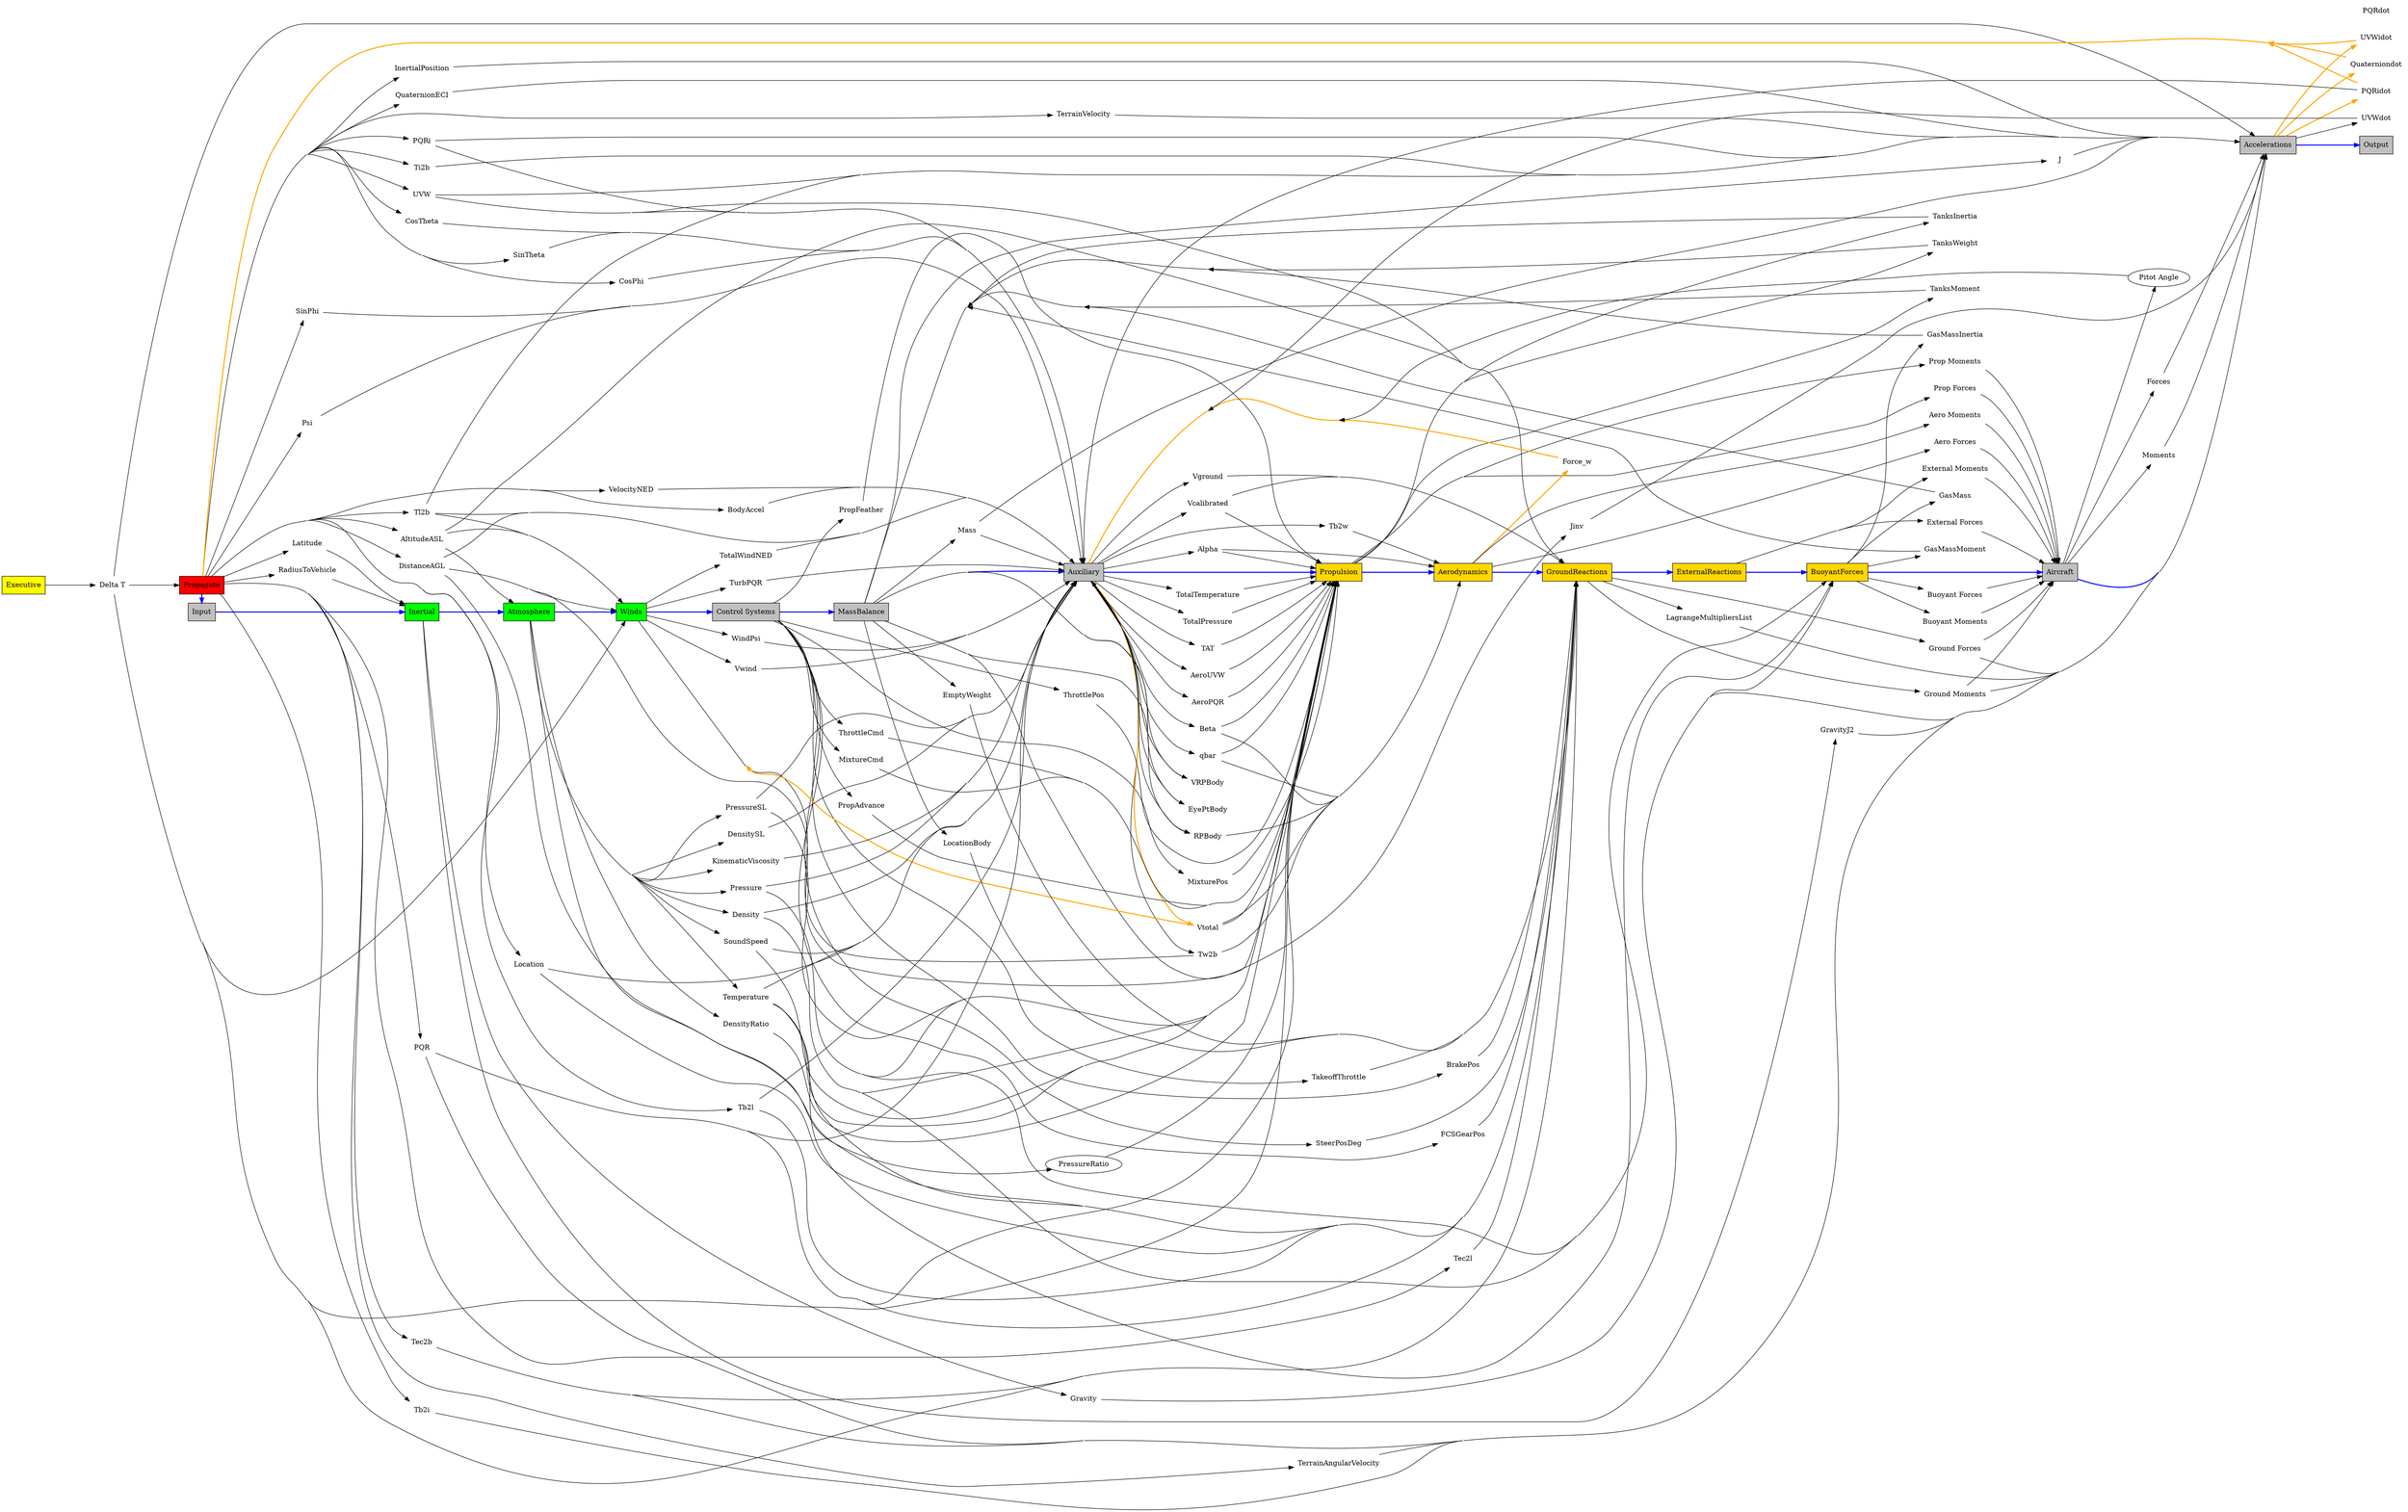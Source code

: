 /* Main loop model I/O */

digraph G {
  rankdir = LR;
  ranksep=1.4;
  // size = "17, 11";
  concentrate=true;

  {
    node [shape = box, fillcolor=grey, style=filled, group=model];
    Propagate [fillcolor=red];
    Input;
    Inertial [fillcolor=green];
    Atmosphere [fillcolor=green];
    Winds [fillcolor=green];
    "Control Systems"; 
    Propulsion [fillcolor=gold];
    MassBalance;
    Aerodynamics [fillcolor=gold]; 
    GroundReactions [fillcolor=gold];
    ExternalReactions [fillcolor=gold];
    BuoyantForces [fillcolor=gold];
    Aircraft;
    Accelerations;
    Auxiliary;
    Output;
  };

  Executive  [shape = box, fillcolor=yellow, style=filled];
  
  /* Order of execution of main loop models */
  {
  node [shape = box, fillcolor=grey, style=filled, group=model];
  Propagate ->
  Input ->  
  Inertial ->
  Atmosphere ->
  Winds ->
  "Control Systems" ->
  MassBalance ->
  Auxiliary ->
  Propulsion ->
  Aerodynamics ->
  GroundReactions ->
  ExternalReactions ->
  BuoyantForces ->
  Aircraft ->
  Accelerations->
  Output [color=blue, style=bold];
  }
  /*
  subgraph cluster0 {
    label="Environment Models";
    Atmosphere;
    Winds;
    Inertial;
  };
  
  subgraph cluster1 {
    label="Force Models";
    Propulsion; Aerodynamics; GroundReactions; ExternalReactions; BuoyantForces;
  };
  */
  {
    node [shape=plaintext];
    AltitudeASL;
    Tl2b;
    Tb2l;
    Ti2b;
    Tb2i;
    Tec2b;
    Tec2l;
    Tb2w;
    Tw2b;
    Vtotal;
    RadiusToVehicle;
    Latitude;
    "Delta T";
    Mass;
    EmptyWeight;
    Force_w;
    Forces;
    Gravity;
    GravityJ2;
    J;
    Jinv;
    Moments;
    DistanceAGL;
    PQR;
    PQRi;
    UVW;
    InertialPosition;
    QuaternionECI;
    VelocityNED;
    BodyAccel;
    Location;
    LocationBody;
    CosTheta;
    SinTheta;
    CosPhi;
    SinPhi;
    Psi;
    ThrottlePos;
    TakeoffThrottle
    MixturePos;
    ThrottleCmd;
    MixtureCmd;
    PropAdvance;
    PropFeather;
    BrakePos;
    SteerPosDeg;
    FCSGearPos;
    LagrangeMultipliersList;
    TerrainVelocity;
    TerrainAngularVelocity;
}
/* Alignment blocks */
{
    node [shape=plaintext];
    rank=same;
//    GroundReactions;
    PQRdot;
    PQRidot;
    UVWdot;
    UVWidot;
    Quaterniondot;
}
{
    rank=same;
 //   Executive;
    Propagate;
    Input;
}
{
    rank=same;
    PQRi;
    UVW;
    PQR;
    InertialPosition;
    Ti2b;
    Tb2i;
    Tec2b;
    Tl2b;
    QuaternionECI;
}
{
    node [shape=plaintext];
    rank=same;
    GasMassInertia;
    GasMass;
    GasMassMoment;
    TanksInertia;
    TanksWeight;
    TanksMoment;
}
{
    node [shape=plaintext];
    rank=same;
    Alpha;
    Beta;
    qbar;
    Vtotal;
    Vground;
    Vcalibrated;
    TotalTemperature;
    TotalPressure;
    TAT;
    AeroUVW;
    AeroPQR;
}
{
    node [shape=plaintext];
    rank=same;
    TotalWindNED;
    TurbPQR;
    WindPsi;
    Vwind;
}
{
    node [shape=plaintext];
    rank=same;
    VRPBody;
    RPBody;
    EyePtBody;
}
{
    node [shape=plaintext];
    rank=same;
    "Buoyant Forces";
    "Buoyant Moments";
    "External Forces";
    "External Moments";
    "Ground Forces";
    "Ground Moments";
    "Aero Forces";
    "Aero Moments";
    "Prop Forces";
    "Prop Moments";
}
{
    node [shape=plaintext];
    rank=same;
    Pressure;
    Density;
    Temperature;
    PressureSL;
    DensitySL;
    DensityRatio;
    SoundSpeed;
    KinematicViscosity;
}

  // Propagate
  Accelerations -> PQRidot -> Propagate [color=orange, style=bold];
  Accelerations -> Quaterniondot -> Propagate [color=orange, style=bold];
  Accelerations -> UVWidot -> Propagate [color=orange, style=bold];
  Executive -> "Delta T" -> Propagate;

  // Atmosphere & Winds
  Propagate -> AltitudeASL -> Atmosphere;

  // Winds
  Propagate -> AltitudeASL -> Winds;
  Propagate -> DistanceAGL -> Winds;
  Propagate -> Tl2b -> Winds;
  Executive -> "Delta T" -> Winds;
  Auxiliary -> Tw2b -> Winds;
  Auxiliary -> Vtotal -> Winds [color=orange, style=bold];

  // Auxiliary
  Atmosphere -> Pressure -> Auxiliary;
  Atmosphere -> Density -> Auxiliary;
  Atmosphere -> DensitySL -> Auxiliary;
  Atmosphere -> PressureSL -> Auxiliary;
  Atmosphere -> Temperature -> Auxiliary;
  Atmosphere -> SoundSpeed -> Auxiliary;
  Atmosphere -> KinematicViscosity -> Auxiliary;
  Propagate -> DistanceAGL -> Auxiliary;
  MassBalance -> Mass -> Auxiliary;
  Propagate -> Tl2b -> Auxiliary;
  Propagate -> Tb2l ->Auxiliary;
  Propagate -> PQR -> Auxiliary;
  Propagate -> PQRi -> Auxiliary;
  Accelerations -> PQRidot -> Auxiliary;
  Propagate -> UVW -> Auxiliary;
  Accelerations -> UVWdot -> Auxiliary;
  Propagate -> VelocityNED -> Auxiliary;
  Propagate -> BodyAccel -> Auxiliary;
  MassBalance -> EyePtBody -> Auxiliary;
  MassBalance -> VRPBody -> Auxiliary;
  MassBalance -> RPBody -> Auxiliary;
  Aerodynamics -> Force_w -> Auxiliary [color=orange, style=bold];
  Propagate -> Location -> Auxiliary;
  Propagate -> CosTheta -> Auxiliary;
  Propagate -> SinTheta -> Auxiliary;
  Propagate -> CosPhi -> Auxiliary;
  Propagate -> SinPhi -> Auxiliary;
  Propagate -> Psi -> Auxiliary;
  Winds -> TotalWindNED -> Auxiliary;
  Winds -> TurbPQR -> Auxiliary;
  Winds -> WindPsi -> Auxiliary;
  Winds -> Vwind -> Auxiliary;
  Aircraft -> "Pitot Angle" -> Auxiliary;

  // Propulsion
  Atmosphere -> PressureSL -> Propulsion;
  Atmosphere -> Pressure -> Propulsion;
  Atmosphere -> PressureRatio -> Propulsion;
  Atmosphere -> Temperature -> Propulsion;
  Atmosphere -> Density -> Propulsion;
  Atmosphere -> DensityRatio -> Propulsion;
  Atmosphere -> SoundSpeed -> Propulsion;
  Auxiliary -> TotalPressure -> Propulsion;
  Auxiliary -> TotalTemperature -> Propulsion;
  Auxiliary -> Vcalibrated -> Propulsion;
  Auxiliary -> Vtotal -> Propulsion;
  Auxiliary -> qbar -> Propulsion;
  Auxiliary -> Alpha -> Propulsion;
  Auxiliary -> Beta -> Propulsion;
  Auxiliary -> TAT -> Propulsion;
  Auxiliary -> AeroUVW -> Propulsion;
  Auxiliary -> AeroPQR -> Propulsion;
  Executive -> "Delta T" -> Propulsion;
  "Control Systems" -> ThrottlePos -> Propulsion;
  "Control Systems" -> MixturePos -> Propulsion;
  "Control Systems" -> ThrottleCmd -> Propulsion;
  "Control Systems" -> MixtureCmd -> Propulsion;
  "Control Systems" -> PropAdvance -> Propulsion;
  "Control Systems" -> PropFeather -> Propulsion;
  Propagate -> DistanceAGL -> Propulsion;
  Propagate -> PQR -> Propulsion;

  // Aerodynamics
  Auxiliary -> Alpha -> Aerodynamics;
  Auxiliary -> Beta -> Aerodynamics;
  Auxiliary -> Tb2w -> Aerodynamics;
  Auxiliary -> Tw2b -> Aerodynamics;
  Auxiliary -> qbar -> Aerodynamics;
  Auxiliary -> Vtotal -> Aerodynamics;
  Auxiliary -> RPBody -> Aerodynamics;

  // Ground Reactions
  Auxiliary -> Vground -> GroundReactions;
  Auxiliary -> Vcalibrated -> GroundReactions;
  Atmosphere -> Temperature -> GroundReactions;
  "Control Systems" -> TakeoffThrottle -> GroundReactions;
  "Control Systems" -> SteerPosDeg -> GroundReactions;
  "Control Systems" -> BrakePos -> GroundReactions;
  "Control Systems" -> FCSGearPos -> GroundReactions;
  MassBalance -> EmptyWeight -> GroundReactions;
  Propagate -> Tb2l -> GroundReactions;
  Propagate -> Tec2l -> GroundReactions;
  Propagate -> Tec2b -> GroundReactions;
  Propagate -> PQR -> GroundReactions;
  Propagate -> UVW -> GroundReactions;
  Propagate -> AltitudeASL -> GroundReactions;
  Propagate -> DistanceAGL -> GroundReactions;
  Executive -> "Delta T" -> GroundReactions;
  Propagate -> Location -> GroundReactions;
  MassBalance -> LocationBody -> GroundReactions;

  // Buoyant Forces
  Atmosphere -> Pressure -> BuoyantForces
  Atmosphere -> Density -> BuoyantForces
  Atmosphere -> Temperature -> BuoyantForces
  Inertial -> Gravity -> BuoyantForces

  // MassBalance
  BuoyantForces -> GasMassInertia -> MassBalance;
  BuoyantForces -> GasMass -> MassBalance;
  BuoyantForces -> GasMassMoment -> MassBalance;
  Propulsion -> TanksInertia -> MassBalance;
  Propulsion -> TanksWeight -> MassBalance;
  Propulsion -> TanksMoment -> MassBalance;

  // Aircraft
  Aerodynamics -> "Aero Forces" -> Aircraft;
  Propulsion -> "Prop Forces" -> Aircraft;
  GroundReactions -> "Ground Forces" -> Aircraft;
  ExternalReactions -> "External Forces" -> Aircraft;
  BuoyantForces -> "Buoyant Forces" -> Aircraft;
  Aerodynamics -> "Aero Moments" -> Aircraft;
  Propulsion -> "Prop Moments" -> Aircraft;
  GroundReactions -> "Ground Moments" -> Aircraft;
  ExternalReactions -> "External Moments" -> Aircraft;
  BuoyantForces -> "Buoyant Moments" -> Aircraft;

  // Inertial
  Propagate -> RadiusToVehicle -> Inertial;
  Propagate -> Latitude -> Inertial;

  // Accelerations
  MassBalance -> J -> Accelerations;
  MassBalance -> Jinv -> Accelerations;
  MassBalance -> Mass -> Accelerations;
  Propagate -> Ti2b -> Accelerations;
  Propagate -> Tb2i -> Accelerations;
  Propagate -> Tec2b -> Accelerations;
  Propagate -> Tl2b -> Accelerations;
  Propagate -> QuaternionECI -> Accelerations;
  Aircraft -> Moments -> Accelerations;
  Aircraft -> Forces -> Accelerations;
  GroundReactions -> "Ground Forces" -> Accelerations;
  GroundReactions -> "Ground Moments" -> Accelerations;
  GroundReactions -> LagrangeMultipliersList -> Accelerations;
  Inertial -> Gravity -> Accelerations;
  Inertial -> GravityJ2 -> Accelerations;
  Propagate -> PQRi -> Accelerations;
  Propagate -> PQR -> Accelerations;
  Propagate -> UVW -> Accelerations;
  Propagate -> InertialPosition -> Accelerations;
  Propagate -> TerrainVelocity -> Accelerations;
  Propagate -> TerrainAngularVelocity -> Accelerations;
  Executive -> "Delta T" -> Accelerations;
}
